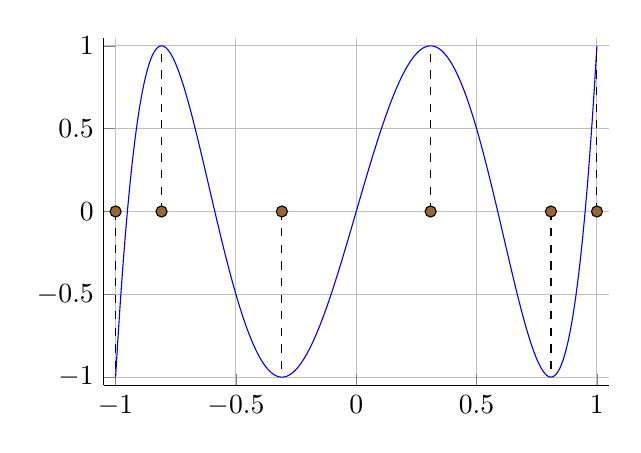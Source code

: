 \begin{tikzpicture} 
	\begin{axis}[%
		width=8cm, height=6cm,
		axis lines*=left,
		xmin=-1.0, xmax=1.0, ymin=-1.0, ymax=1.0,
		grid=major,
		clip marker paths=false,
		enlargelimits={abs=0.05},
		]%
		\addplot+[no marks,domain=-1:1,samples=200] {16.0*x^5 - 20.0*x^3 + 5.0*x};
%		\addplot+[no marks,domain=-1:1,samples=200] {32*x^6 - 48*x^4 + 18*x^2 - 1};%
%		\addplot+[no marks,domain=-1:1,samples=200] {64*x^7 - 112*x^5 + 56*x^3 - 7*x};%
		\addplot+[samples=6, domain=0:pi, ycomb, dashed, mark=none, black] ({cos(deg(x))}, {cos(5*deg(x))});%
		\addplot+[samples=6, domain=0:pi, only marks, mark=*, black] ({cos(deg(x))}, {0});%
%		\node[anchor=north west, inner sep=0, fill=white, rounded corners=0, draw=none] at (axis cs:1,-0.05) {$x_0$};
%		\node[anchor=south, inner sep=0, fill=white, rounded corners=0, draw=none] at (axis cs:0.866,0.05) {$x_1$};
%		\node[anchor=north, inner sep=0, fill=white, rounded corners=0, draw=none] at (axis cs:0.5,-0.05) {$x_2$};
%		\node[anchor=south, inner sep=0, fill=white, rounded corners=0, draw=none] at (axis cs:0,0.05) {$x_3$};
%		\node[anchor=north, inner sep=0, fill=white, rounded corners=0, draw=none] at (axis cs:-0.5,-0.05) {$x_4$};
%		\node[anchor=south, inner sep=0, fill=white, rounded corners=0, draw=none] at (axis cs:-0.866,0.05) {$x_5$};
%		\node[anchor=north east, inner sep=0, fill=white, rounded corners=0, draw=none] at (axis cs:-1,-0.05) {$x_6$};
	\end{axis} 
\end{tikzpicture}